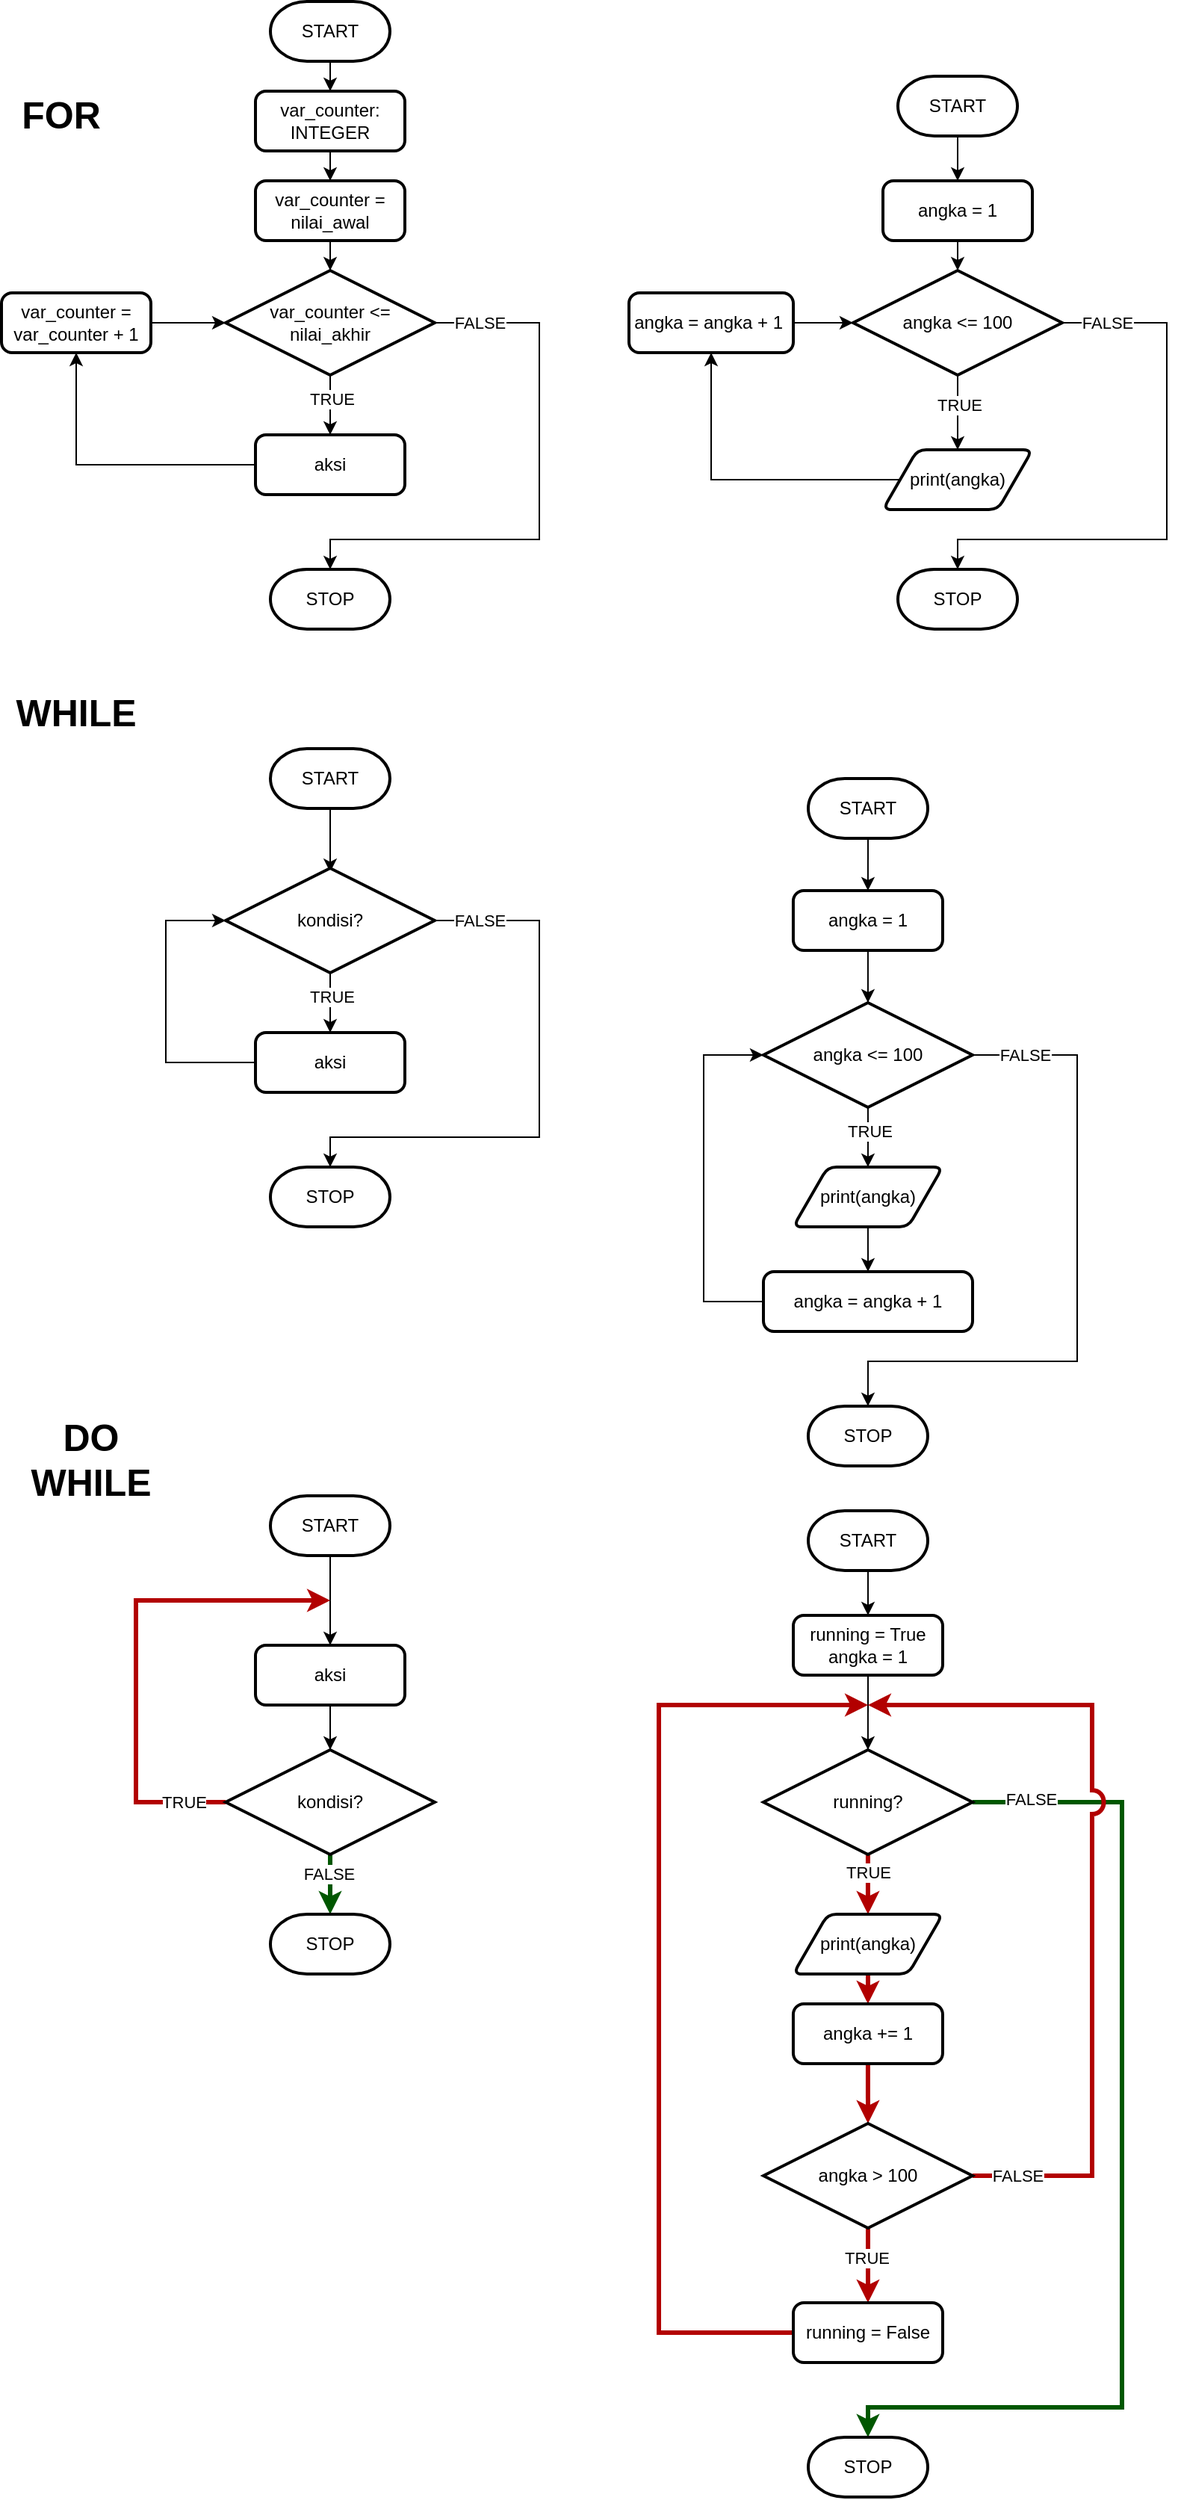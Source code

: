 <mxfile version="21.5.0" type="device">
  <diagram name="Page-1" id="3HdvslZvVY760rjLvyFB">
    <mxGraphModel dx="939" dy="588" grid="1" gridSize="10" guides="1" tooltips="1" connect="1" arrows="1" fold="1" page="1" pageScale="1" pageWidth="850" pageHeight="1100" math="0" shadow="0">
      <root>
        <mxCell id="0" />
        <mxCell id="1" parent="0" />
        <mxCell id="ESH_dU3Pyj4y2IAr0BKY-1" style="edgeStyle=orthogonalEdgeStyle;rounded=0;orthogonalLoop=1;jettySize=auto;html=1;exitX=0.5;exitY=1;exitDx=0;exitDy=0;exitPerimeter=0;entryX=0.5;entryY=0;entryDx=0;entryDy=0;" parent="1" source="ESH_dU3Pyj4y2IAr0BKY-2" target="ESH_dU3Pyj4y2IAr0BKY-4" edge="1">
          <mxGeometry relative="1" as="geometry" />
        </mxCell>
        <mxCell id="ESH_dU3Pyj4y2IAr0BKY-2" value="START" style="strokeWidth=2;html=1;shape=mxgraph.flowchart.terminator;whiteSpace=wrap;" parent="1" vertex="1">
          <mxGeometry x="240" y="140" width="80" height="40" as="geometry" />
        </mxCell>
        <mxCell id="ESH_dU3Pyj4y2IAr0BKY-3" style="edgeStyle=orthogonalEdgeStyle;rounded=0;orthogonalLoop=1;jettySize=auto;html=1;exitX=0.5;exitY=1;exitDx=0;exitDy=0;entryX=0.5;entryY=0;entryDx=0;entryDy=0;" parent="1" source="ESH_dU3Pyj4y2IAr0BKY-4" target="ESH_dU3Pyj4y2IAr0BKY-6" edge="1">
          <mxGeometry relative="1" as="geometry" />
        </mxCell>
        <mxCell id="ESH_dU3Pyj4y2IAr0BKY-4" value="var_counter: INTEGER" style="rounded=1;whiteSpace=wrap;html=1;absoluteArcSize=1;arcSize=14;strokeWidth=2;" parent="1" vertex="1">
          <mxGeometry x="230" y="200" width="100" height="40" as="geometry" />
        </mxCell>
        <mxCell id="ESH_dU3Pyj4y2IAr0BKY-5" style="edgeStyle=orthogonalEdgeStyle;rounded=0;orthogonalLoop=1;jettySize=auto;html=1;exitX=0.5;exitY=1;exitDx=0;exitDy=0;entryX=0.5;entryY=0;entryDx=0;entryDy=0;entryPerimeter=0;" parent="1" source="ESH_dU3Pyj4y2IAr0BKY-6" target="ESH_dU3Pyj4y2IAr0BKY-10" edge="1">
          <mxGeometry relative="1" as="geometry" />
        </mxCell>
        <mxCell id="ESH_dU3Pyj4y2IAr0BKY-6" value="var_counter = nilai_awal" style="rounded=1;whiteSpace=wrap;html=1;absoluteArcSize=1;arcSize=14;strokeWidth=2;" parent="1" vertex="1">
          <mxGeometry x="230" y="260" width="100" height="40" as="geometry" />
        </mxCell>
        <mxCell id="ESH_dU3Pyj4y2IAr0BKY-7" style="edgeStyle=orthogonalEdgeStyle;rounded=0;orthogonalLoop=1;jettySize=auto;html=1;exitX=0.5;exitY=1;exitDx=0;exitDy=0;exitPerimeter=0;entryX=0.5;entryY=0;entryDx=0;entryDy=0;" parent="1" source="ESH_dU3Pyj4y2IAr0BKY-10" target="ESH_dU3Pyj4y2IAr0BKY-12" edge="1">
          <mxGeometry relative="1" as="geometry" />
        </mxCell>
        <mxCell id="ESH_dU3Pyj4y2IAr0BKY-8" value="TRUE" style="edgeLabel;html=1;align=center;verticalAlign=middle;resizable=0;points=[];" parent="ESH_dU3Pyj4y2IAr0BKY-7" vertex="1" connectable="0">
          <mxGeometry x="-0.229" y="1" relative="1" as="geometry">
            <mxPoint as="offset" />
          </mxGeometry>
        </mxCell>
        <mxCell id="ESH_dU3Pyj4y2IAr0BKY-9" style="edgeStyle=orthogonalEdgeStyle;rounded=0;orthogonalLoop=1;jettySize=auto;html=1;exitX=1;exitY=0.5;exitDx=0;exitDy=0;exitPerimeter=0;entryX=0.5;entryY=0;entryDx=0;entryDy=0;entryPerimeter=0;" parent="1" source="ESH_dU3Pyj4y2IAr0BKY-10" target="ESH_dU3Pyj4y2IAr0BKY-15" edge="1">
          <mxGeometry relative="1" as="geometry">
            <mxPoint x="380" y="520" as="targetPoint" />
            <Array as="points">
              <mxPoint x="420" y="355" />
              <mxPoint x="420" y="500" />
              <mxPoint x="280" y="500" />
            </Array>
          </mxGeometry>
        </mxCell>
        <mxCell id="ESH_dU3Pyj4y2IAr0BKY-16" value="FALSE" style="edgeLabel;html=1;align=center;verticalAlign=middle;resizable=0;points=[];" parent="ESH_dU3Pyj4y2IAr0BKY-9" vertex="1" connectable="0">
          <mxGeometry x="-0.868" y="1" relative="1" as="geometry">
            <mxPoint x="5" y="1" as="offset" />
          </mxGeometry>
        </mxCell>
        <mxCell id="ESH_dU3Pyj4y2IAr0BKY-10" value="var_counter &amp;lt;= nilai_akhir" style="strokeWidth=2;html=1;shape=mxgraph.flowchart.decision;whiteSpace=wrap;" parent="1" vertex="1">
          <mxGeometry x="210" y="320" width="140" height="70" as="geometry" />
        </mxCell>
        <mxCell id="ESH_dU3Pyj4y2IAr0BKY-11" style="edgeStyle=orthogonalEdgeStyle;rounded=0;orthogonalLoop=1;jettySize=auto;html=1;exitX=0;exitY=0.5;exitDx=0;exitDy=0;entryX=0.5;entryY=1;entryDx=0;entryDy=0;" parent="1" source="ESH_dU3Pyj4y2IAr0BKY-12" target="ESH_dU3Pyj4y2IAr0BKY-14" edge="1">
          <mxGeometry relative="1" as="geometry" />
        </mxCell>
        <mxCell id="ESH_dU3Pyj4y2IAr0BKY-12" value="aksi" style="rounded=1;whiteSpace=wrap;html=1;absoluteArcSize=1;arcSize=14;strokeWidth=2;" parent="1" vertex="1">
          <mxGeometry x="230" y="430" width="100" height="40" as="geometry" />
        </mxCell>
        <mxCell id="ESH_dU3Pyj4y2IAr0BKY-13" style="edgeStyle=orthogonalEdgeStyle;rounded=0;orthogonalLoop=1;jettySize=auto;html=1;exitX=1;exitY=0.5;exitDx=0;exitDy=0;entryX=0;entryY=0.5;entryDx=0;entryDy=0;entryPerimeter=0;" parent="1" source="ESH_dU3Pyj4y2IAr0BKY-14" target="ESH_dU3Pyj4y2IAr0BKY-10" edge="1">
          <mxGeometry relative="1" as="geometry" />
        </mxCell>
        <mxCell id="ESH_dU3Pyj4y2IAr0BKY-14" value="var_counter = var_counter + 1" style="rounded=1;whiteSpace=wrap;html=1;absoluteArcSize=1;arcSize=14;strokeWidth=2;" parent="1" vertex="1">
          <mxGeometry x="60" y="335" width="100" height="40" as="geometry" />
        </mxCell>
        <mxCell id="ESH_dU3Pyj4y2IAr0BKY-15" value="STOP" style="strokeWidth=2;html=1;shape=mxgraph.flowchart.terminator;whiteSpace=wrap;" parent="1" vertex="1">
          <mxGeometry x="240" y="520" width="80" height="40" as="geometry" />
        </mxCell>
        <mxCell id="ESH_dU3Pyj4y2IAr0BKY-18" value="START" style="strokeWidth=2;html=1;shape=mxgraph.flowchart.terminator;whiteSpace=wrap;" parent="1" vertex="1">
          <mxGeometry x="660" y="190" width="80" height="40" as="geometry" />
        </mxCell>
        <mxCell id="ESH_dU3Pyj4y2IAr0BKY-19" style="edgeStyle=orthogonalEdgeStyle;rounded=0;orthogonalLoop=1;jettySize=auto;html=1;exitX=0.5;exitY=1;exitDx=0;exitDy=0;entryX=0.5;entryY=0;entryDx=0;entryDy=0;exitPerimeter=0;" parent="1" source="ESH_dU3Pyj4y2IAr0BKY-18" target="ESH_dU3Pyj4y2IAr0BKY-22" edge="1">
          <mxGeometry relative="1" as="geometry">
            <mxPoint x="700" y="240" as="sourcePoint" />
          </mxGeometry>
        </mxCell>
        <mxCell id="ESH_dU3Pyj4y2IAr0BKY-21" style="edgeStyle=orthogonalEdgeStyle;rounded=0;orthogonalLoop=1;jettySize=auto;html=1;exitX=0.5;exitY=1;exitDx=0;exitDy=0;entryX=0.5;entryY=0;entryDx=0;entryDy=0;entryPerimeter=0;" parent="1" source="ESH_dU3Pyj4y2IAr0BKY-22" target="ESH_dU3Pyj4y2IAr0BKY-27" edge="1">
          <mxGeometry relative="1" as="geometry" />
        </mxCell>
        <mxCell id="ESH_dU3Pyj4y2IAr0BKY-22" value="angka = 1" style="rounded=1;whiteSpace=wrap;html=1;absoluteArcSize=1;arcSize=14;strokeWidth=2;" parent="1" vertex="1">
          <mxGeometry x="650" y="260" width="100" height="40" as="geometry" />
        </mxCell>
        <mxCell id="ESH_dU3Pyj4y2IAr0BKY-23" style="edgeStyle=orthogonalEdgeStyle;rounded=0;orthogonalLoop=1;jettySize=auto;html=1;exitX=0.5;exitY=1;exitDx=0;exitDy=0;exitPerimeter=0;entryX=0.5;entryY=0;entryDx=0;entryDy=0;" parent="1" source="ESH_dU3Pyj4y2IAr0BKY-27" target="TX8Gxhtb9Sl6UCpxw6Rh-32" edge="1">
          <mxGeometry relative="1" as="geometry">
            <mxPoint x="700" y="430" as="targetPoint" />
          </mxGeometry>
        </mxCell>
        <mxCell id="ESH_dU3Pyj4y2IAr0BKY-24" value="TRUE" style="edgeLabel;html=1;align=center;verticalAlign=middle;resizable=0;points=[];" parent="ESH_dU3Pyj4y2IAr0BKY-23" vertex="1" connectable="0">
          <mxGeometry x="-0.229" y="1" relative="1" as="geometry">
            <mxPoint as="offset" />
          </mxGeometry>
        </mxCell>
        <mxCell id="ESH_dU3Pyj4y2IAr0BKY-25" style="edgeStyle=orthogonalEdgeStyle;rounded=0;orthogonalLoop=1;jettySize=auto;html=1;exitX=1;exitY=0.5;exitDx=0;exitDy=0;exitPerimeter=0;entryX=0.5;entryY=0;entryDx=0;entryDy=0;entryPerimeter=0;" parent="1" source="ESH_dU3Pyj4y2IAr0BKY-27" target="ESH_dU3Pyj4y2IAr0BKY-32" edge="1">
          <mxGeometry relative="1" as="geometry">
            <mxPoint x="800" y="520" as="targetPoint" />
            <Array as="points">
              <mxPoint x="840" y="355" />
              <mxPoint x="840" y="500" />
              <mxPoint x="700" y="500" />
            </Array>
          </mxGeometry>
        </mxCell>
        <mxCell id="ESH_dU3Pyj4y2IAr0BKY-26" value="FALSE" style="edgeLabel;html=1;align=center;verticalAlign=middle;resizable=0;points=[];" parent="ESH_dU3Pyj4y2IAr0BKY-25" vertex="1" connectable="0">
          <mxGeometry x="-0.868" y="1" relative="1" as="geometry">
            <mxPoint x="5" y="1" as="offset" />
          </mxGeometry>
        </mxCell>
        <mxCell id="ESH_dU3Pyj4y2IAr0BKY-27" value="angka &amp;lt;= 100" style="strokeWidth=2;html=1;shape=mxgraph.flowchart.decision;whiteSpace=wrap;" parent="1" vertex="1">
          <mxGeometry x="630" y="320" width="140" height="70" as="geometry" />
        </mxCell>
        <mxCell id="ESH_dU3Pyj4y2IAr0BKY-28" style="edgeStyle=orthogonalEdgeStyle;rounded=0;orthogonalLoop=1;jettySize=auto;html=1;exitX=0;exitY=0.5;exitDx=0;exitDy=0;entryX=0.5;entryY=1;entryDx=0;entryDy=0;" parent="1" source="TX8Gxhtb9Sl6UCpxw6Rh-32" target="ESH_dU3Pyj4y2IAr0BKY-31" edge="1">
          <mxGeometry relative="1" as="geometry">
            <mxPoint x="650" y="450" as="sourcePoint" />
          </mxGeometry>
        </mxCell>
        <mxCell id="ESH_dU3Pyj4y2IAr0BKY-30" style="edgeStyle=orthogonalEdgeStyle;rounded=0;orthogonalLoop=1;jettySize=auto;html=1;exitX=1;exitY=0.5;exitDx=0;exitDy=0;entryX=0;entryY=0.5;entryDx=0;entryDy=0;entryPerimeter=0;" parent="1" source="ESH_dU3Pyj4y2IAr0BKY-31" target="ESH_dU3Pyj4y2IAr0BKY-27" edge="1">
          <mxGeometry relative="1" as="geometry" />
        </mxCell>
        <mxCell id="ESH_dU3Pyj4y2IAr0BKY-31" value="angka = angka + 1&amp;nbsp;" style="rounded=1;whiteSpace=wrap;html=1;absoluteArcSize=1;arcSize=14;strokeWidth=2;" parent="1" vertex="1">
          <mxGeometry x="480" y="335" width="110" height="40" as="geometry" />
        </mxCell>
        <mxCell id="ESH_dU3Pyj4y2IAr0BKY-32" value="STOP" style="strokeWidth=2;html=1;shape=mxgraph.flowchart.terminator;whiteSpace=wrap;" parent="1" vertex="1">
          <mxGeometry x="660" y="520" width="80" height="40" as="geometry" />
        </mxCell>
        <mxCell id="TX8Gxhtb9Sl6UCpxw6Rh-1" value="&lt;b&gt;&lt;font style=&quot;font-size: 25px;&quot;&gt;FOR&lt;/font&gt;&lt;/b&gt;" style="text;html=1;strokeColor=none;fillColor=none;align=center;verticalAlign=middle;whiteSpace=wrap;rounded=0;" vertex="1" parent="1">
          <mxGeometry x="70" y="200" width="60" height="30" as="geometry" />
        </mxCell>
        <mxCell id="TX8Gxhtb9Sl6UCpxw6Rh-2" value="&lt;b&gt;&lt;font style=&quot;font-size: 25px;&quot;&gt;WHILE&lt;/font&gt;&lt;/b&gt;" style="text;html=1;strokeColor=none;fillColor=none;align=center;verticalAlign=middle;whiteSpace=wrap;rounded=0;" vertex="1" parent="1">
          <mxGeometry x="80" y="600" width="60" height="30" as="geometry" />
        </mxCell>
        <mxCell id="TX8Gxhtb9Sl6UCpxw6Rh-19" style="edgeStyle=orthogonalEdgeStyle;rounded=0;orthogonalLoop=1;jettySize=auto;html=1;exitX=0.5;exitY=1;exitDx=0;exitDy=0;exitPerimeter=0;entryX=0.5;entryY=0.038;entryDx=0;entryDy=0;entryPerimeter=0;" edge="1" parent="1" source="TX8Gxhtb9Sl6UCpxw6Rh-4" target="TX8Gxhtb9Sl6UCpxw6Rh-13">
          <mxGeometry relative="1" as="geometry" />
        </mxCell>
        <mxCell id="TX8Gxhtb9Sl6UCpxw6Rh-4" value="START" style="strokeWidth=2;html=1;shape=mxgraph.flowchart.terminator;whiteSpace=wrap;" vertex="1" parent="1">
          <mxGeometry x="240" y="640" width="80" height="40" as="geometry" />
        </mxCell>
        <mxCell id="TX8Gxhtb9Sl6UCpxw6Rh-9" style="edgeStyle=orthogonalEdgeStyle;rounded=0;orthogonalLoop=1;jettySize=auto;html=1;exitX=0.5;exitY=1;exitDx=0;exitDy=0;exitPerimeter=0;entryX=0.5;entryY=0;entryDx=0;entryDy=0;" edge="1" source="TX8Gxhtb9Sl6UCpxw6Rh-13" target="TX8Gxhtb9Sl6UCpxw6Rh-15" parent="1">
          <mxGeometry relative="1" as="geometry" />
        </mxCell>
        <mxCell id="TX8Gxhtb9Sl6UCpxw6Rh-10" value="TRUE" style="edgeLabel;html=1;align=center;verticalAlign=middle;resizable=0;points=[];" vertex="1" connectable="0" parent="TX8Gxhtb9Sl6UCpxw6Rh-9">
          <mxGeometry x="-0.229" y="1" relative="1" as="geometry">
            <mxPoint as="offset" />
          </mxGeometry>
        </mxCell>
        <mxCell id="TX8Gxhtb9Sl6UCpxw6Rh-11" style="edgeStyle=orthogonalEdgeStyle;rounded=0;orthogonalLoop=1;jettySize=auto;html=1;exitX=1;exitY=0.5;exitDx=0;exitDy=0;exitPerimeter=0;entryX=0.5;entryY=0;entryDx=0;entryDy=0;entryPerimeter=0;" edge="1" source="TX8Gxhtb9Sl6UCpxw6Rh-13" target="TX8Gxhtb9Sl6UCpxw6Rh-18" parent="1">
          <mxGeometry relative="1" as="geometry">
            <mxPoint x="380" y="920" as="targetPoint" />
            <Array as="points">
              <mxPoint x="420" y="755" />
              <mxPoint x="420" y="900" />
              <mxPoint x="280" y="900" />
            </Array>
          </mxGeometry>
        </mxCell>
        <mxCell id="TX8Gxhtb9Sl6UCpxw6Rh-12" value="FALSE" style="edgeLabel;html=1;align=center;verticalAlign=middle;resizable=0;points=[];" vertex="1" connectable="0" parent="TX8Gxhtb9Sl6UCpxw6Rh-11">
          <mxGeometry x="-0.868" y="1" relative="1" as="geometry">
            <mxPoint x="5" y="1" as="offset" />
          </mxGeometry>
        </mxCell>
        <mxCell id="TX8Gxhtb9Sl6UCpxw6Rh-13" value="kondisi?" style="strokeWidth=2;html=1;shape=mxgraph.flowchart.decision;whiteSpace=wrap;" vertex="1" parent="1">
          <mxGeometry x="210" y="720" width="140" height="70" as="geometry" />
        </mxCell>
        <mxCell id="TX8Gxhtb9Sl6UCpxw6Rh-20" style="edgeStyle=orthogonalEdgeStyle;rounded=0;orthogonalLoop=1;jettySize=auto;html=1;exitX=0;exitY=0.5;exitDx=0;exitDy=0;entryX=0;entryY=0.5;entryDx=0;entryDy=0;entryPerimeter=0;" edge="1" parent="1" source="TX8Gxhtb9Sl6UCpxw6Rh-15" target="TX8Gxhtb9Sl6UCpxw6Rh-13">
          <mxGeometry relative="1" as="geometry">
            <Array as="points">
              <mxPoint x="170" y="850" />
              <mxPoint x="170" y="755" />
            </Array>
          </mxGeometry>
        </mxCell>
        <mxCell id="TX8Gxhtb9Sl6UCpxw6Rh-15" value="aksi" style="rounded=1;whiteSpace=wrap;html=1;absoluteArcSize=1;arcSize=14;strokeWidth=2;" vertex="1" parent="1">
          <mxGeometry x="230" y="830" width="100" height="40" as="geometry" />
        </mxCell>
        <mxCell id="TX8Gxhtb9Sl6UCpxw6Rh-18" value="STOP" style="strokeWidth=2;html=1;shape=mxgraph.flowchart.terminator;whiteSpace=wrap;" vertex="1" parent="1">
          <mxGeometry x="240" y="920" width="80" height="40" as="geometry" />
        </mxCell>
        <mxCell id="TX8Gxhtb9Sl6UCpxw6Rh-36" style="edgeStyle=orthogonalEdgeStyle;rounded=0;orthogonalLoop=1;jettySize=auto;html=1;exitX=0.5;exitY=1;exitDx=0;exitDy=0;exitPerimeter=0;entryX=0.5;entryY=0;entryDx=0;entryDy=0;" edge="1" parent="1" source="TX8Gxhtb9Sl6UCpxw6Rh-22" target="TX8Gxhtb9Sl6UCpxw6Rh-31">
          <mxGeometry relative="1" as="geometry" />
        </mxCell>
        <mxCell id="TX8Gxhtb9Sl6UCpxw6Rh-22" value="START" style="strokeWidth=2;html=1;shape=mxgraph.flowchart.terminator;whiteSpace=wrap;" vertex="1" parent="1">
          <mxGeometry x="600" y="660" width="80" height="40" as="geometry" />
        </mxCell>
        <mxCell id="TX8Gxhtb9Sl6UCpxw6Rh-23" style="edgeStyle=orthogonalEdgeStyle;rounded=0;orthogonalLoop=1;jettySize=auto;html=1;exitX=0.5;exitY=1;exitDx=0;exitDy=0;exitPerimeter=0;entryX=0.5;entryY=0;entryDx=0;entryDy=0;" edge="1" source="TX8Gxhtb9Sl6UCpxw6Rh-27" parent="1">
          <mxGeometry relative="1" as="geometry">
            <mxPoint x="639.97" y="920" as="targetPoint" />
          </mxGeometry>
        </mxCell>
        <mxCell id="TX8Gxhtb9Sl6UCpxw6Rh-24" value="TRUE" style="edgeLabel;html=1;align=center;verticalAlign=middle;resizable=0;points=[];" vertex="1" connectable="0" parent="TX8Gxhtb9Sl6UCpxw6Rh-23">
          <mxGeometry x="-0.229" y="1" relative="1" as="geometry">
            <mxPoint as="offset" />
          </mxGeometry>
        </mxCell>
        <mxCell id="TX8Gxhtb9Sl6UCpxw6Rh-25" style="edgeStyle=orthogonalEdgeStyle;rounded=0;orthogonalLoop=1;jettySize=auto;html=1;exitX=1;exitY=0.5;exitDx=0;exitDy=0;exitPerimeter=0;entryX=0.5;entryY=0;entryDx=0;entryDy=0;entryPerimeter=0;" edge="1" source="TX8Gxhtb9Sl6UCpxw6Rh-27" target="TX8Gxhtb9Sl6UCpxw6Rh-30" parent="1">
          <mxGeometry relative="1" as="geometry">
            <mxPoint x="739.97" y="1010" as="targetPoint" />
            <Array as="points">
              <mxPoint x="780" y="845" />
              <mxPoint x="780" y="1050" />
              <mxPoint x="640" y="1050" />
            </Array>
          </mxGeometry>
        </mxCell>
        <mxCell id="TX8Gxhtb9Sl6UCpxw6Rh-26" value="FALSE" style="edgeLabel;html=1;align=center;verticalAlign=middle;resizable=0;points=[];" vertex="1" connectable="0" parent="TX8Gxhtb9Sl6UCpxw6Rh-25">
          <mxGeometry x="-0.868" y="1" relative="1" as="geometry">
            <mxPoint x="5" y="1" as="offset" />
          </mxGeometry>
        </mxCell>
        <mxCell id="TX8Gxhtb9Sl6UCpxw6Rh-27" value="angka &amp;lt;= 100" style="strokeWidth=2;html=1;shape=mxgraph.flowchart.decision;whiteSpace=wrap;" vertex="1" parent="1">
          <mxGeometry x="569.97" y="810" width="140" height="70" as="geometry" />
        </mxCell>
        <mxCell id="TX8Gxhtb9Sl6UCpxw6Rh-28" style="edgeStyle=orthogonalEdgeStyle;rounded=0;orthogonalLoop=1;jettySize=auto;html=1;exitX=0;exitY=0.5;exitDx=0;exitDy=0;entryX=0;entryY=0.5;entryDx=0;entryDy=0;entryPerimeter=0;" edge="1" source="TX8Gxhtb9Sl6UCpxw6Rh-34" target="TX8Gxhtb9Sl6UCpxw6Rh-27" parent="1">
          <mxGeometry relative="1" as="geometry">
            <mxPoint x="589.97" y="940" as="sourcePoint" />
            <Array as="points">
              <mxPoint x="530" y="1010" />
              <mxPoint x="530" y="845" />
            </Array>
          </mxGeometry>
        </mxCell>
        <mxCell id="TX8Gxhtb9Sl6UCpxw6Rh-30" value="STOP" style="strokeWidth=2;html=1;shape=mxgraph.flowchart.terminator;whiteSpace=wrap;" vertex="1" parent="1">
          <mxGeometry x="599.97" y="1080" width="80" height="40" as="geometry" />
        </mxCell>
        <mxCell id="TX8Gxhtb9Sl6UCpxw6Rh-37" style="edgeStyle=orthogonalEdgeStyle;rounded=0;orthogonalLoop=1;jettySize=auto;html=1;exitX=0.5;exitY=1;exitDx=0;exitDy=0;entryX=0.5;entryY=0;entryDx=0;entryDy=0;entryPerimeter=0;" edge="1" parent="1" source="TX8Gxhtb9Sl6UCpxw6Rh-31" target="TX8Gxhtb9Sl6UCpxw6Rh-27">
          <mxGeometry relative="1" as="geometry" />
        </mxCell>
        <mxCell id="TX8Gxhtb9Sl6UCpxw6Rh-31" value="angka = 1" style="rounded=1;whiteSpace=wrap;html=1;absoluteArcSize=1;arcSize=14;strokeWidth=2;" vertex="1" parent="1">
          <mxGeometry x="589.97" y="735" width="100" height="40" as="geometry" />
        </mxCell>
        <mxCell id="TX8Gxhtb9Sl6UCpxw6Rh-32" value="print(angka)" style="shape=parallelogram;html=1;strokeWidth=2;perimeter=parallelogramPerimeter;whiteSpace=wrap;rounded=1;arcSize=12;size=0.23;" vertex="1" parent="1">
          <mxGeometry x="650" y="440" width="100" height="40" as="geometry" />
        </mxCell>
        <mxCell id="TX8Gxhtb9Sl6UCpxw6Rh-35" style="edgeStyle=orthogonalEdgeStyle;rounded=0;orthogonalLoop=1;jettySize=auto;html=1;exitX=0.5;exitY=1;exitDx=0;exitDy=0;entryX=0.5;entryY=0;entryDx=0;entryDy=0;" edge="1" parent="1" source="TX8Gxhtb9Sl6UCpxw6Rh-33" target="TX8Gxhtb9Sl6UCpxw6Rh-34">
          <mxGeometry relative="1" as="geometry" />
        </mxCell>
        <mxCell id="TX8Gxhtb9Sl6UCpxw6Rh-33" value="print(angka)" style="shape=parallelogram;html=1;strokeWidth=2;perimeter=parallelogramPerimeter;whiteSpace=wrap;rounded=1;arcSize=12;size=0.23;" vertex="1" parent="1">
          <mxGeometry x="589.97" y="920" width="100" height="40" as="geometry" />
        </mxCell>
        <mxCell id="TX8Gxhtb9Sl6UCpxw6Rh-34" value="angka = angka + 1" style="rounded=1;whiteSpace=wrap;html=1;absoluteArcSize=1;arcSize=14;strokeWidth=2;" vertex="1" parent="1">
          <mxGeometry x="570" y="990" width="140" height="40" as="geometry" />
        </mxCell>
        <mxCell id="TX8Gxhtb9Sl6UCpxw6Rh-38" value="&lt;b&gt;&lt;font style=&quot;font-size: 25px;&quot;&gt;DO WHILE&lt;/font&gt;&lt;/b&gt;" style="text;html=1;strokeColor=none;fillColor=none;align=center;verticalAlign=middle;whiteSpace=wrap;rounded=0;" vertex="1" parent="1">
          <mxGeometry x="90" y="1100" width="60" height="30" as="geometry" />
        </mxCell>
        <mxCell id="TX8Gxhtb9Sl6UCpxw6Rh-50" style="edgeStyle=orthogonalEdgeStyle;rounded=0;orthogonalLoop=1;jettySize=auto;html=1;exitX=0.5;exitY=1;exitDx=0;exitDy=0;exitPerimeter=0;entryX=0.5;entryY=0;entryDx=0;entryDy=0;" edge="1" parent="1" source="TX8Gxhtb9Sl6UCpxw6Rh-40" target="TX8Gxhtb9Sl6UCpxw6Rh-49">
          <mxGeometry relative="1" as="geometry" />
        </mxCell>
        <mxCell id="TX8Gxhtb9Sl6UCpxw6Rh-40" value="START" style="strokeWidth=2;html=1;shape=mxgraph.flowchart.terminator;whiteSpace=wrap;" vertex="1" parent="1">
          <mxGeometry x="240" y="1140" width="80" height="40" as="geometry" />
        </mxCell>
        <mxCell id="TX8Gxhtb9Sl6UCpxw6Rh-52" style="edgeStyle=orthogonalEdgeStyle;rounded=0;orthogonalLoop=1;jettySize=auto;html=1;exitX=0;exitY=0.5;exitDx=0;exitDy=0;exitPerimeter=0;fillColor=#e51400;strokeColor=#B20000;strokeWidth=3;" edge="1" parent="1" source="TX8Gxhtb9Sl6UCpxw6Rh-45">
          <mxGeometry relative="1" as="geometry">
            <mxPoint x="280" y="1210" as="targetPoint" />
            <Array as="points">
              <mxPoint x="150" y="1345" />
              <mxPoint x="150" y="1210" />
            </Array>
          </mxGeometry>
        </mxCell>
        <mxCell id="TX8Gxhtb9Sl6UCpxw6Rh-53" value="TRUE" style="edgeLabel;html=1;align=center;verticalAlign=middle;resizable=0;points=[];" vertex="1" connectable="0" parent="TX8Gxhtb9Sl6UCpxw6Rh-52">
          <mxGeometry x="-0.798" y="-1" relative="1" as="geometry">
            <mxPoint x="5" y="1" as="offset" />
          </mxGeometry>
        </mxCell>
        <mxCell id="TX8Gxhtb9Sl6UCpxw6Rh-54" style="edgeStyle=orthogonalEdgeStyle;rounded=0;orthogonalLoop=1;jettySize=auto;html=1;exitX=0.5;exitY=1;exitDx=0;exitDy=0;exitPerimeter=0;entryX=0.5;entryY=0;entryDx=0;entryDy=0;entryPerimeter=0;fillColor=#008a00;strokeColor=#005700;strokeWidth=3;" edge="1" parent="1" source="TX8Gxhtb9Sl6UCpxw6Rh-45" target="TX8Gxhtb9Sl6UCpxw6Rh-48">
          <mxGeometry relative="1" as="geometry" />
        </mxCell>
        <mxCell id="TX8Gxhtb9Sl6UCpxw6Rh-55" value="FALSE" style="edgeLabel;html=1;align=center;verticalAlign=middle;resizable=0;points=[];" vertex="1" connectable="0" parent="TX8Gxhtb9Sl6UCpxw6Rh-54">
          <mxGeometry x="-0.354" y="-1" relative="1" as="geometry">
            <mxPoint as="offset" />
          </mxGeometry>
        </mxCell>
        <mxCell id="TX8Gxhtb9Sl6UCpxw6Rh-45" value="kondisi?" style="strokeWidth=2;html=1;shape=mxgraph.flowchart.decision;whiteSpace=wrap;" vertex="1" parent="1">
          <mxGeometry x="210" y="1310" width="140" height="70" as="geometry" />
        </mxCell>
        <mxCell id="TX8Gxhtb9Sl6UCpxw6Rh-48" value="STOP" style="strokeWidth=2;html=1;shape=mxgraph.flowchart.terminator;whiteSpace=wrap;" vertex="1" parent="1">
          <mxGeometry x="240" y="1420" width="80" height="40" as="geometry" />
        </mxCell>
        <mxCell id="TX8Gxhtb9Sl6UCpxw6Rh-51" style="edgeStyle=orthogonalEdgeStyle;rounded=0;orthogonalLoop=1;jettySize=auto;html=1;exitX=0.5;exitY=1;exitDx=0;exitDy=0;entryX=0.5;entryY=0;entryDx=0;entryDy=0;entryPerimeter=0;" edge="1" parent="1" source="TX8Gxhtb9Sl6UCpxw6Rh-49" target="TX8Gxhtb9Sl6UCpxw6Rh-45">
          <mxGeometry relative="1" as="geometry" />
        </mxCell>
        <mxCell id="TX8Gxhtb9Sl6UCpxw6Rh-49" value="aksi" style="rounded=1;whiteSpace=wrap;html=1;absoluteArcSize=1;arcSize=14;strokeWidth=2;" vertex="1" parent="1">
          <mxGeometry x="230" y="1240" width="100" height="40" as="geometry" />
        </mxCell>
        <mxCell id="TX8Gxhtb9Sl6UCpxw6Rh-75" style="edgeStyle=orthogonalEdgeStyle;rounded=0;orthogonalLoop=1;jettySize=auto;html=1;exitX=0.5;exitY=1;exitDx=0;exitDy=0;exitPerimeter=0;entryX=0.5;entryY=0;entryDx=0;entryDy=0;" edge="1" parent="1" source="TX8Gxhtb9Sl6UCpxw6Rh-57" target="TX8Gxhtb9Sl6UCpxw6Rh-66">
          <mxGeometry relative="1" as="geometry" />
        </mxCell>
        <mxCell id="TX8Gxhtb9Sl6UCpxw6Rh-57" value="START" style="strokeWidth=2;html=1;shape=mxgraph.flowchart.terminator;whiteSpace=wrap;" vertex="1" parent="1">
          <mxGeometry x="600" y="1150" width="80" height="40" as="geometry" />
        </mxCell>
        <mxCell id="TX8Gxhtb9Sl6UCpxw6Rh-76" style="edgeStyle=orthogonalEdgeStyle;rounded=0;orthogonalLoop=1;jettySize=auto;html=1;exitX=0.5;exitY=1;exitDx=0;exitDy=0;entryX=0.5;entryY=0;entryDx=0;entryDy=0;entryPerimeter=0;" edge="1" parent="1" source="TX8Gxhtb9Sl6UCpxw6Rh-66" target="TX8Gxhtb9Sl6UCpxw6Rh-68">
          <mxGeometry relative="1" as="geometry" />
        </mxCell>
        <mxCell id="TX8Gxhtb9Sl6UCpxw6Rh-66" value="running = True&lt;br&gt;angka = 1" style="rounded=1;whiteSpace=wrap;html=1;absoluteArcSize=1;arcSize=14;strokeWidth=2;" vertex="1" parent="1">
          <mxGeometry x="590" y="1220" width="100" height="40" as="geometry" />
        </mxCell>
        <mxCell id="TX8Gxhtb9Sl6UCpxw6Rh-77" style="edgeStyle=orthogonalEdgeStyle;rounded=0;orthogonalLoop=1;jettySize=auto;html=1;exitX=0.5;exitY=1;exitDx=0;exitDy=0;exitPerimeter=0;entryX=0.5;entryY=0;entryDx=0;entryDy=0;fillColor=#e51400;strokeColor=#B20000;strokeWidth=3;" edge="1" parent="1" source="TX8Gxhtb9Sl6UCpxw6Rh-68" target="TX8Gxhtb9Sl6UCpxw6Rh-70">
          <mxGeometry relative="1" as="geometry" />
        </mxCell>
        <mxCell id="TX8Gxhtb9Sl6UCpxw6Rh-85" value="TRUE" style="edgeLabel;html=1;align=center;verticalAlign=middle;resizable=0;points=[];" vertex="1" connectable="0" parent="TX8Gxhtb9Sl6UCpxw6Rh-77">
          <mxGeometry x="-0.402" relative="1" as="geometry">
            <mxPoint as="offset" />
          </mxGeometry>
        </mxCell>
        <mxCell id="TX8Gxhtb9Sl6UCpxw6Rh-86" style="edgeStyle=orthogonalEdgeStyle;rounded=0;orthogonalLoop=1;jettySize=auto;html=1;exitX=1;exitY=0.5;exitDx=0;exitDy=0;exitPerimeter=0;entryX=0.5;entryY=0;entryDx=0;entryDy=0;entryPerimeter=0;jumpStyle=arc;fillColor=#008a00;strokeColor=#005700;strokeWidth=3;" edge="1" parent="1" source="TX8Gxhtb9Sl6UCpxw6Rh-68" target="TX8Gxhtb9Sl6UCpxw6Rh-88">
          <mxGeometry relative="1" as="geometry">
            <mxPoint x="770" y="1778" as="targetPoint" />
            <Array as="points">
              <mxPoint x="810" y="1345" />
              <mxPoint x="810" y="1750" />
              <mxPoint x="640" y="1750" />
            </Array>
          </mxGeometry>
        </mxCell>
        <mxCell id="TX8Gxhtb9Sl6UCpxw6Rh-89" value="FALSE" style="edgeLabel;html=1;align=center;verticalAlign=middle;resizable=0;points=[];" vertex="1" connectable="0" parent="TX8Gxhtb9Sl6UCpxw6Rh-86">
          <mxGeometry x="-0.888" y="2" relative="1" as="geometry">
            <mxPoint as="offset" />
          </mxGeometry>
        </mxCell>
        <mxCell id="TX8Gxhtb9Sl6UCpxw6Rh-68" value="running?" style="strokeWidth=2;html=1;shape=mxgraph.flowchart.decision;whiteSpace=wrap;" vertex="1" parent="1">
          <mxGeometry x="569.97" y="1310" width="140" height="70" as="geometry" />
        </mxCell>
        <mxCell id="TX8Gxhtb9Sl6UCpxw6Rh-78" style="edgeStyle=orthogonalEdgeStyle;rounded=0;orthogonalLoop=1;jettySize=auto;html=1;exitX=0.5;exitY=1;exitDx=0;exitDy=0;entryX=0.5;entryY=0;entryDx=0;entryDy=0;fillColor=#e51400;strokeColor=#B20000;strokeWidth=3;" edge="1" parent="1" source="TX8Gxhtb9Sl6UCpxw6Rh-70" target="TX8Gxhtb9Sl6UCpxw6Rh-71">
          <mxGeometry relative="1" as="geometry" />
        </mxCell>
        <mxCell id="TX8Gxhtb9Sl6UCpxw6Rh-70" value="print(angka)" style="shape=parallelogram;html=1;strokeWidth=2;perimeter=parallelogramPerimeter;whiteSpace=wrap;rounded=1;arcSize=12;size=0.23;" vertex="1" parent="1">
          <mxGeometry x="590" y="1420" width="100" height="40" as="geometry" />
        </mxCell>
        <mxCell id="TX8Gxhtb9Sl6UCpxw6Rh-79" style="edgeStyle=orthogonalEdgeStyle;rounded=0;orthogonalLoop=1;jettySize=auto;html=1;exitX=0.5;exitY=1;exitDx=0;exitDy=0;entryX=0.5;entryY=0;entryDx=0;entryDy=0;entryPerimeter=0;fillColor=#e51400;strokeColor=#B20000;strokeWidth=3;" edge="1" parent="1" source="TX8Gxhtb9Sl6UCpxw6Rh-71" target="TX8Gxhtb9Sl6UCpxw6Rh-72">
          <mxGeometry relative="1" as="geometry" />
        </mxCell>
        <mxCell id="TX8Gxhtb9Sl6UCpxw6Rh-71" value="angka += 1" style="rounded=1;whiteSpace=wrap;html=1;absoluteArcSize=1;arcSize=14;strokeWidth=2;" vertex="1" parent="1">
          <mxGeometry x="589.97" y="1480" width="100" height="40" as="geometry" />
        </mxCell>
        <mxCell id="TX8Gxhtb9Sl6UCpxw6Rh-80" style="edgeStyle=orthogonalEdgeStyle;rounded=0;orthogonalLoop=1;jettySize=auto;html=1;exitX=0.5;exitY=1;exitDx=0;exitDy=0;exitPerimeter=0;fillColor=#e51400;strokeColor=#B20000;strokeWidth=3;" edge="1" parent="1" source="TX8Gxhtb9Sl6UCpxw6Rh-72" target="TX8Gxhtb9Sl6UCpxw6Rh-73">
          <mxGeometry relative="1" as="geometry" />
        </mxCell>
        <mxCell id="TX8Gxhtb9Sl6UCpxw6Rh-81" value="TRUE" style="edgeLabel;html=1;align=center;verticalAlign=middle;resizable=0;points=[];" vertex="1" connectable="0" parent="TX8Gxhtb9Sl6UCpxw6Rh-80">
          <mxGeometry x="-0.213" y="-1" relative="1" as="geometry">
            <mxPoint as="offset" />
          </mxGeometry>
        </mxCell>
        <mxCell id="TX8Gxhtb9Sl6UCpxw6Rh-83" style="edgeStyle=orthogonalEdgeStyle;rounded=0;orthogonalLoop=1;jettySize=auto;html=1;exitX=1;exitY=0.5;exitDx=0;exitDy=0;exitPerimeter=0;jumpStyle=arc;jumpSize=12;fillColor=#e51400;strokeColor=#B20000;strokeWidth=3;" edge="1" parent="1" source="TX8Gxhtb9Sl6UCpxw6Rh-72">
          <mxGeometry relative="1" as="geometry">
            <mxPoint x="640" y="1280" as="targetPoint" />
            <Array as="points">
              <mxPoint x="790" y="1595" />
              <mxPoint x="790" y="1280" />
            </Array>
          </mxGeometry>
        </mxCell>
        <mxCell id="TX8Gxhtb9Sl6UCpxw6Rh-84" value="FALSE" style="edgeLabel;html=1;align=center;verticalAlign=middle;resizable=0;points=[];" vertex="1" connectable="0" parent="TX8Gxhtb9Sl6UCpxw6Rh-83">
          <mxGeometry x="-0.938" y="-2" relative="1" as="geometry">
            <mxPoint x="13" y="-2" as="offset" />
          </mxGeometry>
        </mxCell>
        <mxCell id="TX8Gxhtb9Sl6UCpxw6Rh-72" value="angka &amp;gt; 100" style="strokeWidth=2;html=1;shape=mxgraph.flowchart.decision;whiteSpace=wrap;" vertex="1" parent="1">
          <mxGeometry x="570" y="1560" width="140" height="70" as="geometry" />
        </mxCell>
        <mxCell id="TX8Gxhtb9Sl6UCpxw6Rh-74" style="edgeStyle=orthogonalEdgeStyle;rounded=0;orthogonalLoop=1;jettySize=auto;html=1;exitX=0;exitY=0.5;exitDx=0;exitDy=0;fillColor=#e51400;strokeColor=#B20000;strokeWidth=3;" edge="1" parent="1" source="TX8Gxhtb9Sl6UCpxw6Rh-73">
          <mxGeometry relative="1" as="geometry">
            <mxPoint x="640" y="1280" as="targetPoint" />
            <Array as="points">
              <mxPoint x="500" y="1700" />
              <mxPoint x="500" y="1280" />
            </Array>
          </mxGeometry>
        </mxCell>
        <mxCell id="TX8Gxhtb9Sl6UCpxw6Rh-73" value="running = False" style="rounded=1;whiteSpace=wrap;html=1;absoluteArcSize=1;arcSize=14;strokeWidth=2;" vertex="1" parent="1">
          <mxGeometry x="590" y="1680" width="100" height="40" as="geometry" />
        </mxCell>
        <mxCell id="TX8Gxhtb9Sl6UCpxw6Rh-88" value="STOP" style="strokeWidth=2;html=1;shape=mxgraph.flowchart.terminator;whiteSpace=wrap;" vertex="1" parent="1">
          <mxGeometry x="600" y="1770" width="80" height="40" as="geometry" />
        </mxCell>
      </root>
    </mxGraphModel>
  </diagram>
</mxfile>
